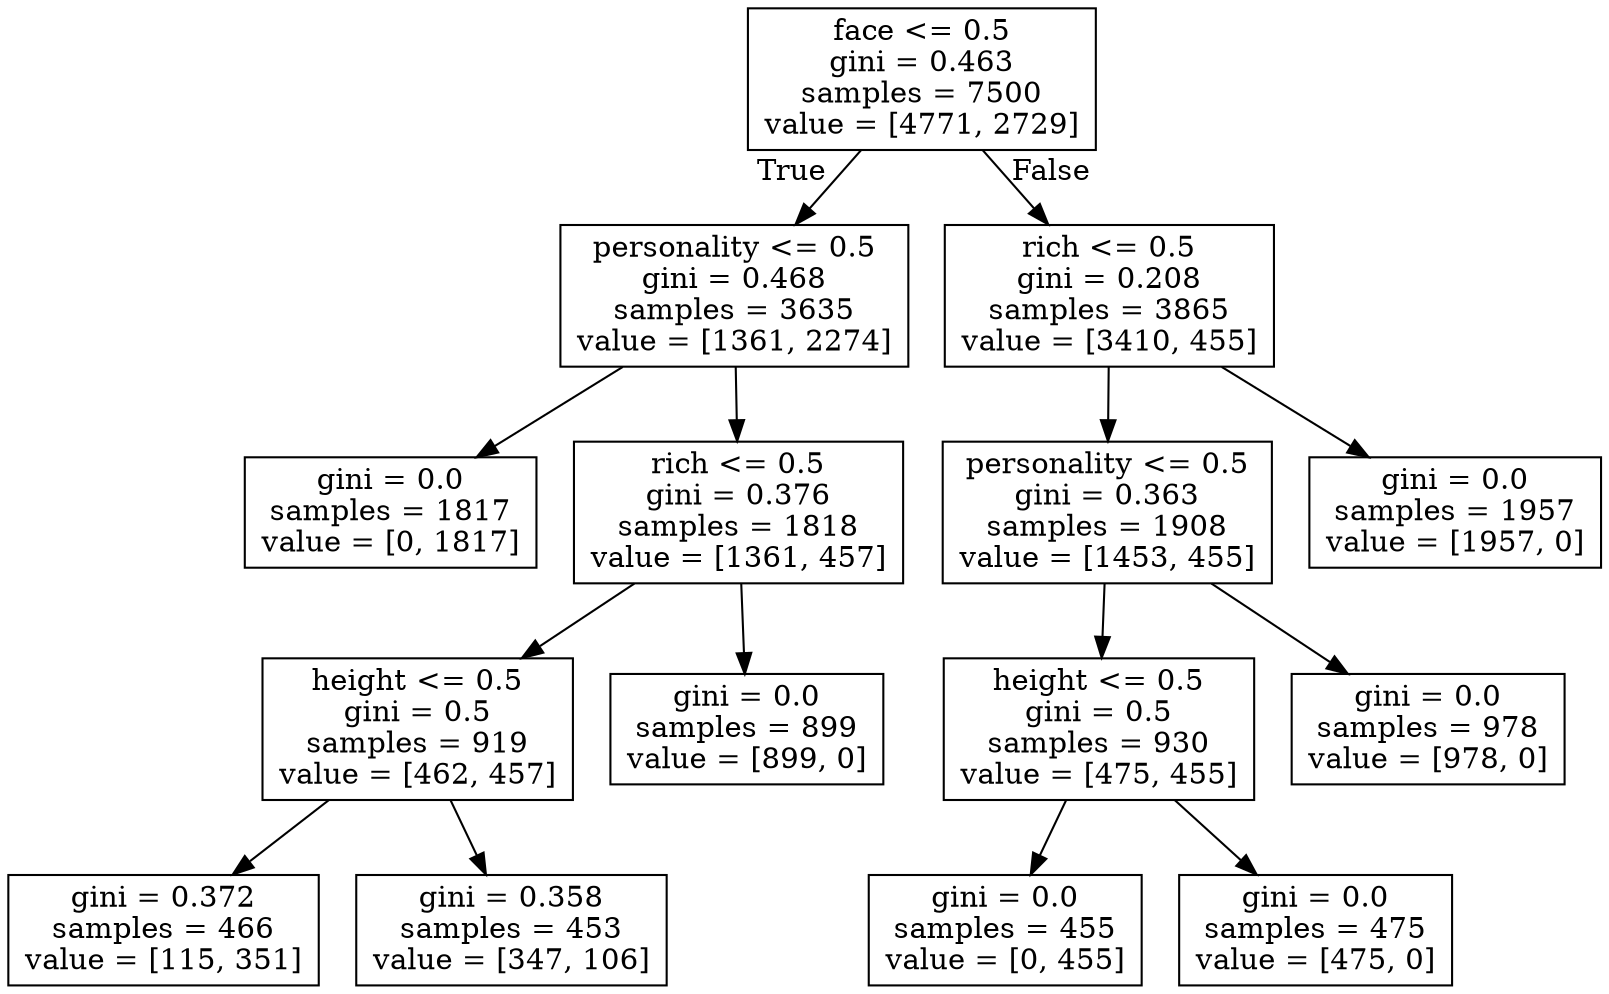 digraph Tree {
node [shape=box] ;
0 [label="face <= 0.5\ngini = 0.463\nsamples = 7500\nvalue = [4771, 2729]"] ;
1 [label="personality <= 0.5\ngini = 0.468\nsamples = 3635\nvalue = [1361, 2274]"] ;
0 -> 1 [labeldistance=2.5, labelangle=45, headlabel="True"] ;
2 [label="gini = 0.0\nsamples = 1817\nvalue = [0, 1817]"] ;
1 -> 2 ;
3 [label="rich <= 0.5\ngini = 0.376\nsamples = 1818\nvalue = [1361, 457]"] ;
1 -> 3 ;
4 [label="height <= 0.5\ngini = 0.5\nsamples = 919\nvalue = [462, 457]"] ;
3 -> 4 ;
5 [label="gini = 0.372\nsamples = 466\nvalue = [115, 351]"] ;
4 -> 5 ;
6 [label="gini = 0.358\nsamples = 453\nvalue = [347, 106]"] ;
4 -> 6 ;
7 [label="gini = 0.0\nsamples = 899\nvalue = [899, 0]"] ;
3 -> 7 ;
8 [label="rich <= 0.5\ngini = 0.208\nsamples = 3865\nvalue = [3410, 455]"] ;
0 -> 8 [labeldistance=2.5, labelangle=-45, headlabel="False"] ;
9 [label="personality <= 0.5\ngini = 0.363\nsamples = 1908\nvalue = [1453, 455]"] ;
8 -> 9 ;
10 [label="height <= 0.5\ngini = 0.5\nsamples = 930\nvalue = [475, 455]"] ;
9 -> 10 ;
11 [label="gini = 0.0\nsamples = 455\nvalue = [0, 455]"] ;
10 -> 11 ;
12 [label="gini = 0.0\nsamples = 475\nvalue = [475, 0]"] ;
10 -> 12 ;
13 [label="gini = 0.0\nsamples = 978\nvalue = [978, 0]"] ;
9 -> 13 ;
14 [label="gini = 0.0\nsamples = 1957\nvalue = [1957, 0]"] ;
8 -> 14 ;
}